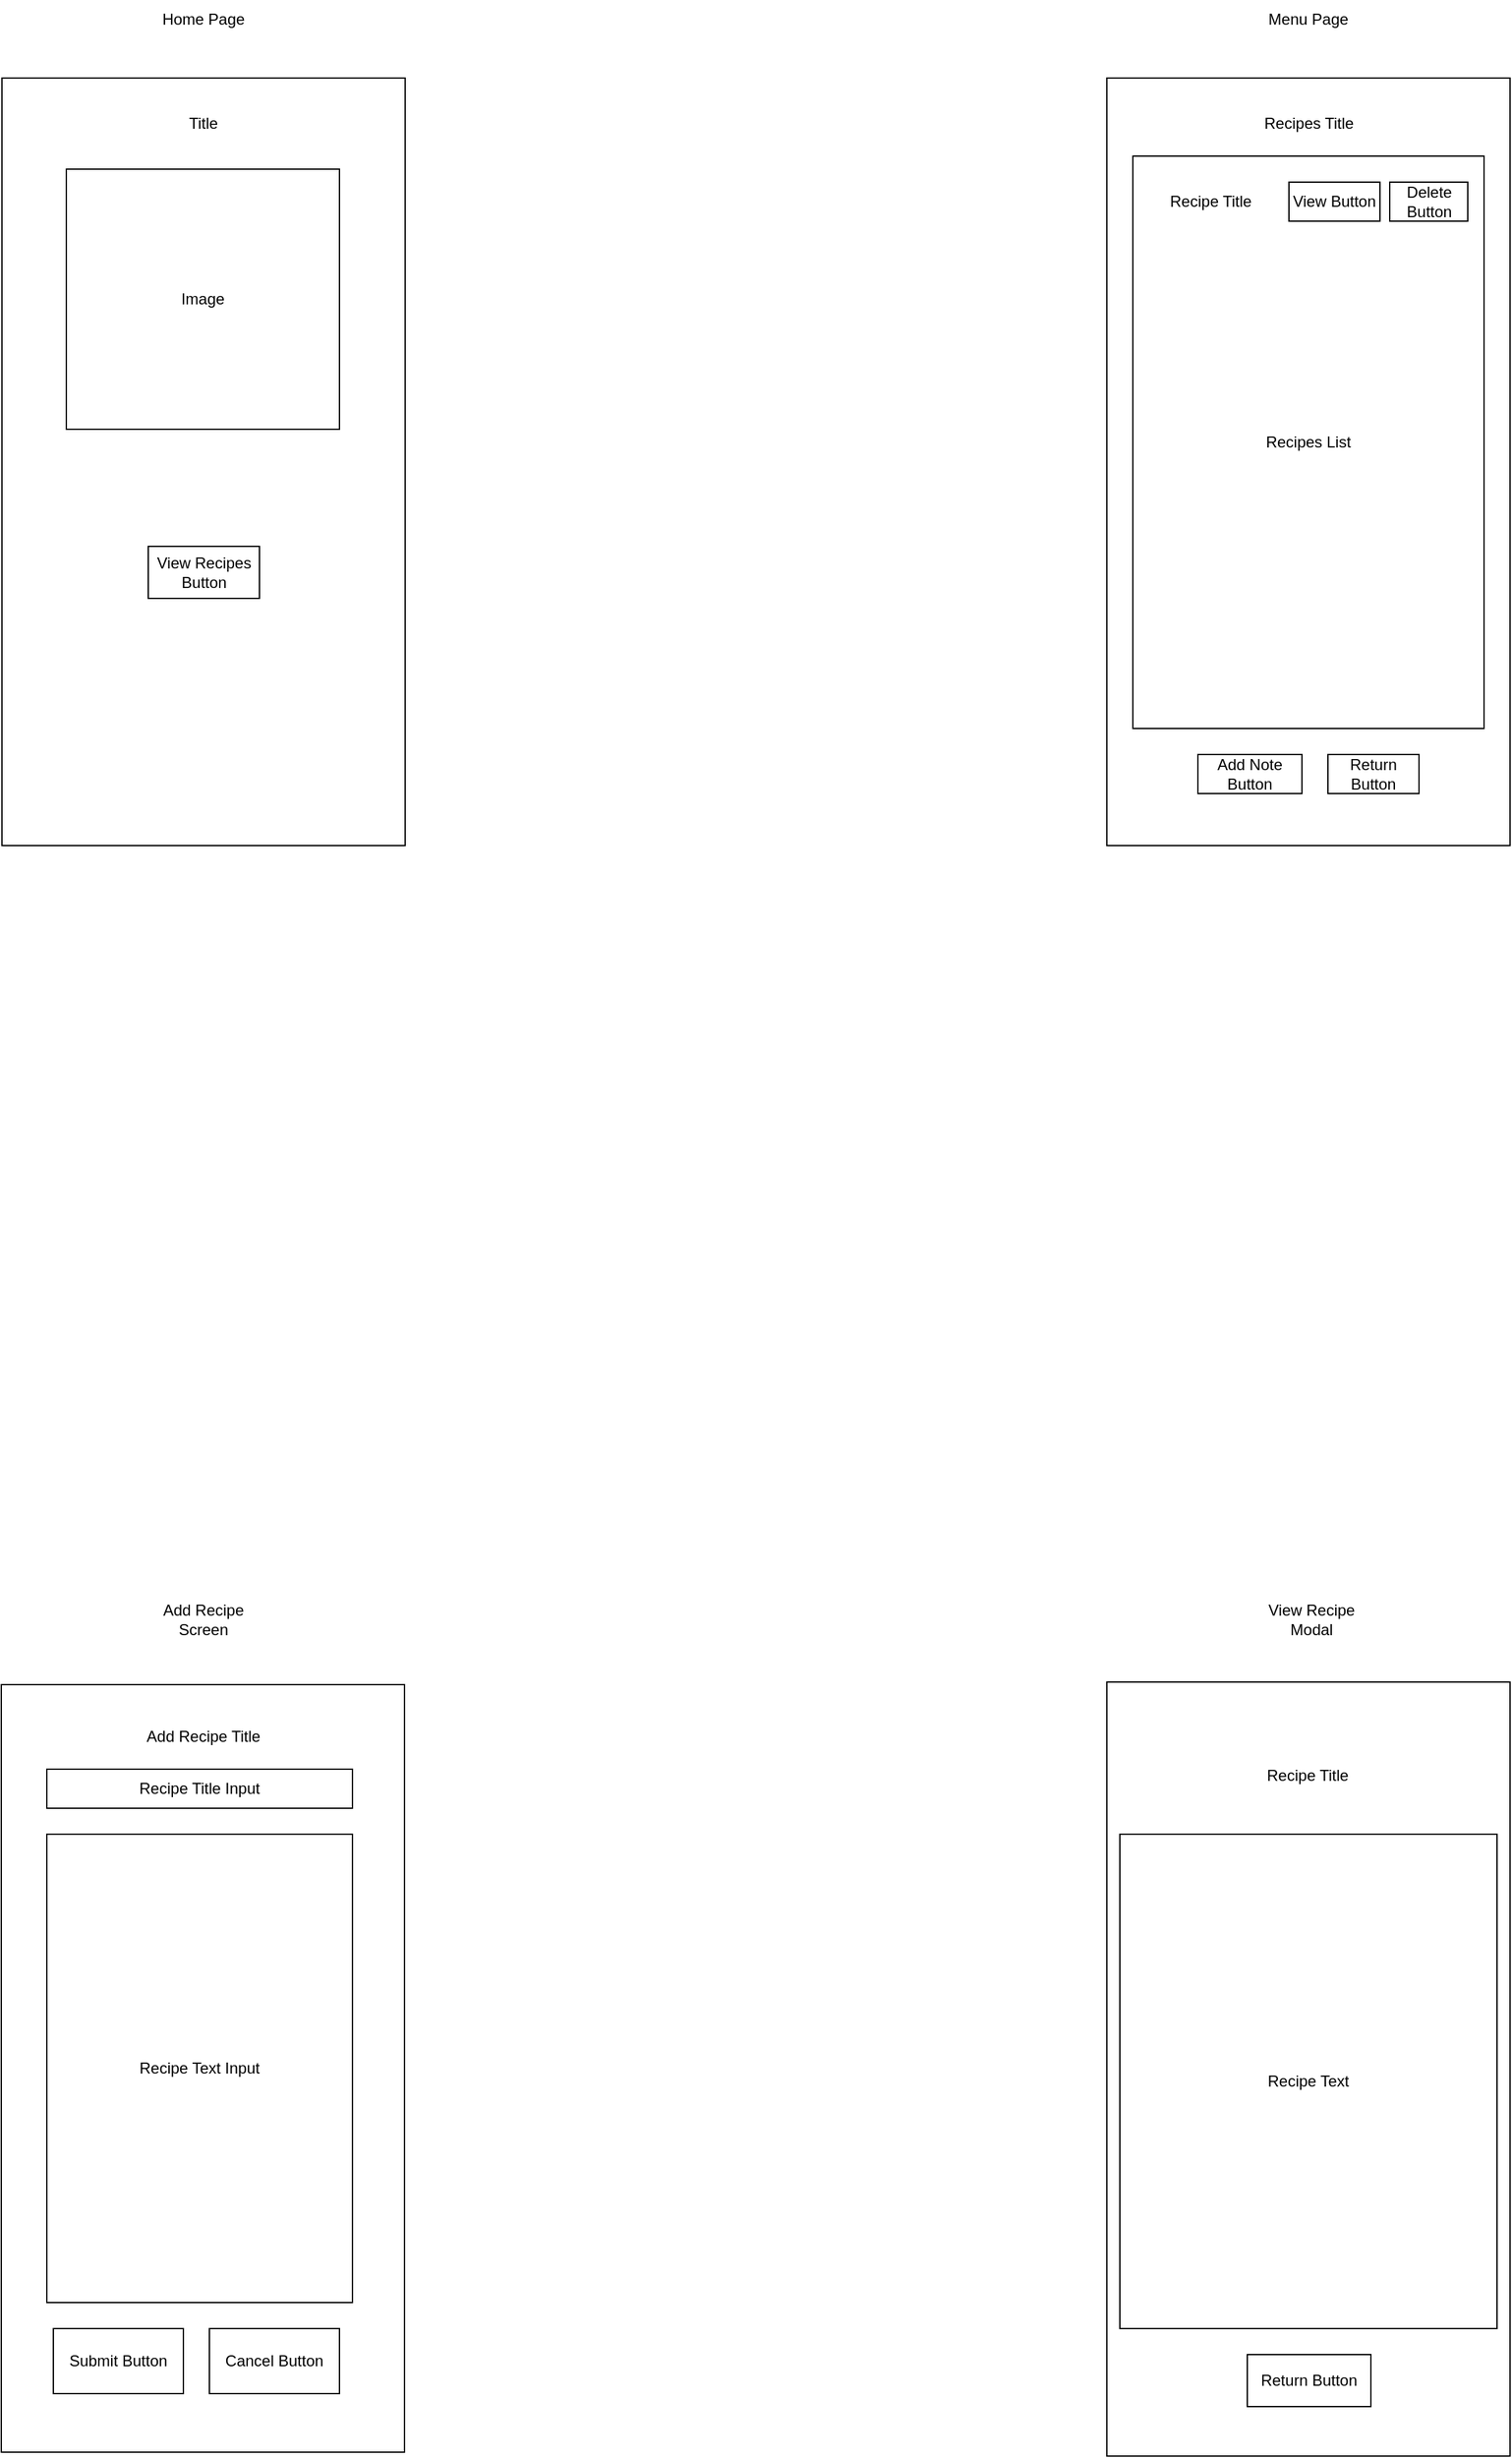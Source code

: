 <mxfile version="23.1.5" type="device">
  <diagram name="Page-1" id="maiU_0BO1mgrhC95SMk1">
    <mxGraphModel dx="1393" dy="797" grid="1" gridSize="10" guides="1" tooltips="1" connect="1" arrows="1" fold="1" page="1" pageScale="1" pageWidth="850" pageHeight="1100" math="0" shadow="0">
      <root>
        <mxCell id="0" />
        <mxCell id="1" parent="0" />
        <mxCell id="dENyI5rR7_Z5XR2oltbD-1" value="" style="rounded=0;whiteSpace=wrap;html=1;" parent="1" vertex="1">
          <mxGeometry x="270.5" y="120" width="310" height="590" as="geometry" />
        </mxCell>
        <mxCell id="dENyI5rR7_Z5XR2oltbD-2" value="" style="rounded=0;whiteSpace=wrap;html=1;" parent="1" vertex="1">
          <mxGeometry x="1120" y="120" width="310" height="590" as="geometry" />
        </mxCell>
        <mxCell id="dENyI5rR7_Z5XR2oltbD-4" value="Home Page" style="text;html=1;align=center;verticalAlign=middle;whiteSpace=wrap;rounded=0;" parent="1" vertex="1">
          <mxGeometry x="383" y="60" width="85" height="30" as="geometry" />
        </mxCell>
        <mxCell id="dENyI5rR7_Z5XR2oltbD-6" value="Menu Page" style="text;html=1;align=center;verticalAlign=middle;whiteSpace=wrap;rounded=0;" parent="1" vertex="1">
          <mxGeometry x="1230" y="60" width="90" height="30" as="geometry" />
        </mxCell>
        <mxCell id="dENyI5rR7_Z5XR2oltbD-7" value="Title" style="text;html=1;align=center;verticalAlign=middle;whiteSpace=wrap;rounded=0;" parent="1" vertex="1">
          <mxGeometry x="383" y="140" width="84.5" height="30" as="geometry" />
        </mxCell>
        <mxCell id="dENyI5rR7_Z5XR2oltbD-8" value="Recipes Title" style="text;html=1;align=center;verticalAlign=middle;whiteSpace=wrap;rounded=0;" parent="1" vertex="1">
          <mxGeometry x="1233" y="140" width="84.5" height="30" as="geometry" />
        </mxCell>
        <mxCell id="dENyI5rR7_Z5XR2oltbD-9" value="Image" style="rounded=0;whiteSpace=wrap;html=1;" parent="1" vertex="1">
          <mxGeometry x="320" y="190" width="210" height="200" as="geometry" />
        </mxCell>
        <mxCell id="dENyI5rR7_Z5XR2oltbD-14" value="View Recipes Button" style="rounded=0;whiteSpace=wrap;html=1;" parent="1" vertex="1">
          <mxGeometry x="383" y="480" width="85.5" height="40" as="geometry" />
        </mxCell>
        <mxCell id="dENyI5rR7_Z5XR2oltbD-16" value="Add Note Button" style="rounded=0;whiteSpace=wrap;html=1;" parent="1" vertex="1">
          <mxGeometry x="1190" y="640" width="80" height="30" as="geometry" />
        </mxCell>
        <mxCell id="dENyI5rR7_Z5XR2oltbD-17" value="Recipes List" style="rounded=0;whiteSpace=wrap;html=1;" parent="1" vertex="1">
          <mxGeometry x="1140" y="180" width="270" height="440" as="geometry" />
        </mxCell>
        <mxCell id="1dx4YN0FdZNZebgd1EhK-1" value="" style="rounded=0;whiteSpace=wrap;html=1;" parent="1" vertex="1">
          <mxGeometry x="270" y="1355" width="310" height="590" as="geometry" />
        </mxCell>
        <mxCell id="1dx4YN0FdZNZebgd1EhK-2" value="" style="rounded=0;whiteSpace=wrap;html=1;" parent="1" vertex="1">
          <mxGeometry x="1120" y="1353" width="310" height="595" as="geometry" />
        </mxCell>
        <mxCell id="1dx4YN0FdZNZebgd1EhK-3" value="Add Recipe Screen" style="text;html=1;align=center;verticalAlign=middle;whiteSpace=wrap;rounded=0;" parent="1" vertex="1">
          <mxGeometry x="383" y="1290" width="84.5" height="30" as="geometry" />
        </mxCell>
        <mxCell id="1dx4YN0FdZNZebgd1EhK-4" value="View Recipe Modal" style="text;html=1;align=center;verticalAlign=middle;whiteSpace=wrap;rounded=0;" parent="1" vertex="1">
          <mxGeometry x="1230" y="1290" width="95" height="30" as="geometry" />
        </mxCell>
        <mxCell id="1dx4YN0FdZNZebgd1EhK-6" value="Return Button" style="rounded=0;whiteSpace=wrap;html=1;" parent="1" vertex="1">
          <mxGeometry x="1290" y="640" width="70" height="30" as="geometry" />
        </mxCell>
        <mxCell id="1dx4YN0FdZNZebgd1EhK-8" value="Add Recipe Title" style="text;html=1;align=center;verticalAlign=middle;whiteSpace=wrap;rounded=0;" parent="1" vertex="1">
          <mxGeometry x="377.25" y="1380" width="97" height="30" as="geometry" />
        </mxCell>
        <mxCell id="1dx4YN0FdZNZebgd1EhK-9" value="Recipe Title" style="text;html=1;align=center;verticalAlign=middle;whiteSpace=wrap;rounded=0;" parent="1" vertex="1">
          <mxGeometry x="1226" y="1410" width="97" height="30" as="geometry" />
        </mxCell>
        <mxCell id="1dx4YN0FdZNZebgd1EhK-10" value="Recipe Title Input" style="rounded=0;whiteSpace=wrap;html=1;" parent="1" vertex="1">
          <mxGeometry x="305" y="1420" width="235" height="30" as="geometry" />
        </mxCell>
        <mxCell id="1dx4YN0FdZNZebgd1EhK-11" value="Recipe Text Input" style="rounded=0;whiteSpace=wrap;html=1;" parent="1" vertex="1">
          <mxGeometry x="305" y="1470" width="235" height="360" as="geometry" />
        </mxCell>
        <mxCell id="1dx4YN0FdZNZebgd1EhK-12" value="Submit Button" style="rounded=0;whiteSpace=wrap;html=1;" parent="1" vertex="1">
          <mxGeometry x="310" y="1850" width="100" height="50" as="geometry" />
        </mxCell>
        <mxCell id="1dx4YN0FdZNZebgd1EhK-13" value="Cancel Button" style="rounded=0;whiteSpace=wrap;html=1;" parent="1" vertex="1">
          <mxGeometry x="430" y="1850" width="100" height="50" as="geometry" />
        </mxCell>
        <mxCell id="1dx4YN0FdZNZebgd1EhK-14" value="Recipe Text" style="rounded=0;whiteSpace=wrap;html=1;" parent="1" vertex="1">
          <mxGeometry x="1130" y="1470" width="290" height="380" as="geometry" />
        </mxCell>
        <mxCell id="1dx4YN0FdZNZebgd1EhK-15" value="View Button" style="rounded=0;whiteSpace=wrap;html=1;" parent="1" vertex="1">
          <mxGeometry x="1260" y="200" width="70" height="30" as="geometry" />
        </mxCell>
        <mxCell id="1dx4YN0FdZNZebgd1EhK-16" value="Delete Button" style="rounded=0;whiteSpace=wrap;html=1;" parent="1" vertex="1">
          <mxGeometry x="1337.5" y="200" width="60" height="30" as="geometry" />
        </mxCell>
        <mxCell id="1dx4YN0FdZNZebgd1EhK-17" value="Recipe Title" style="text;html=1;align=center;verticalAlign=middle;whiteSpace=wrap;rounded=0;" parent="1" vertex="1">
          <mxGeometry x="1160" y="200" width="80" height="30" as="geometry" />
        </mxCell>
        <mxCell id="1dx4YN0FdZNZebgd1EhK-18" value="Return Button" style="rounded=0;whiteSpace=wrap;html=1;" parent="1" vertex="1">
          <mxGeometry x="1228" y="1870" width="95" height="40" as="geometry" />
        </mxCell>
      </root>
    </mxGraphModel>
  </diagram>
</mxfile>
